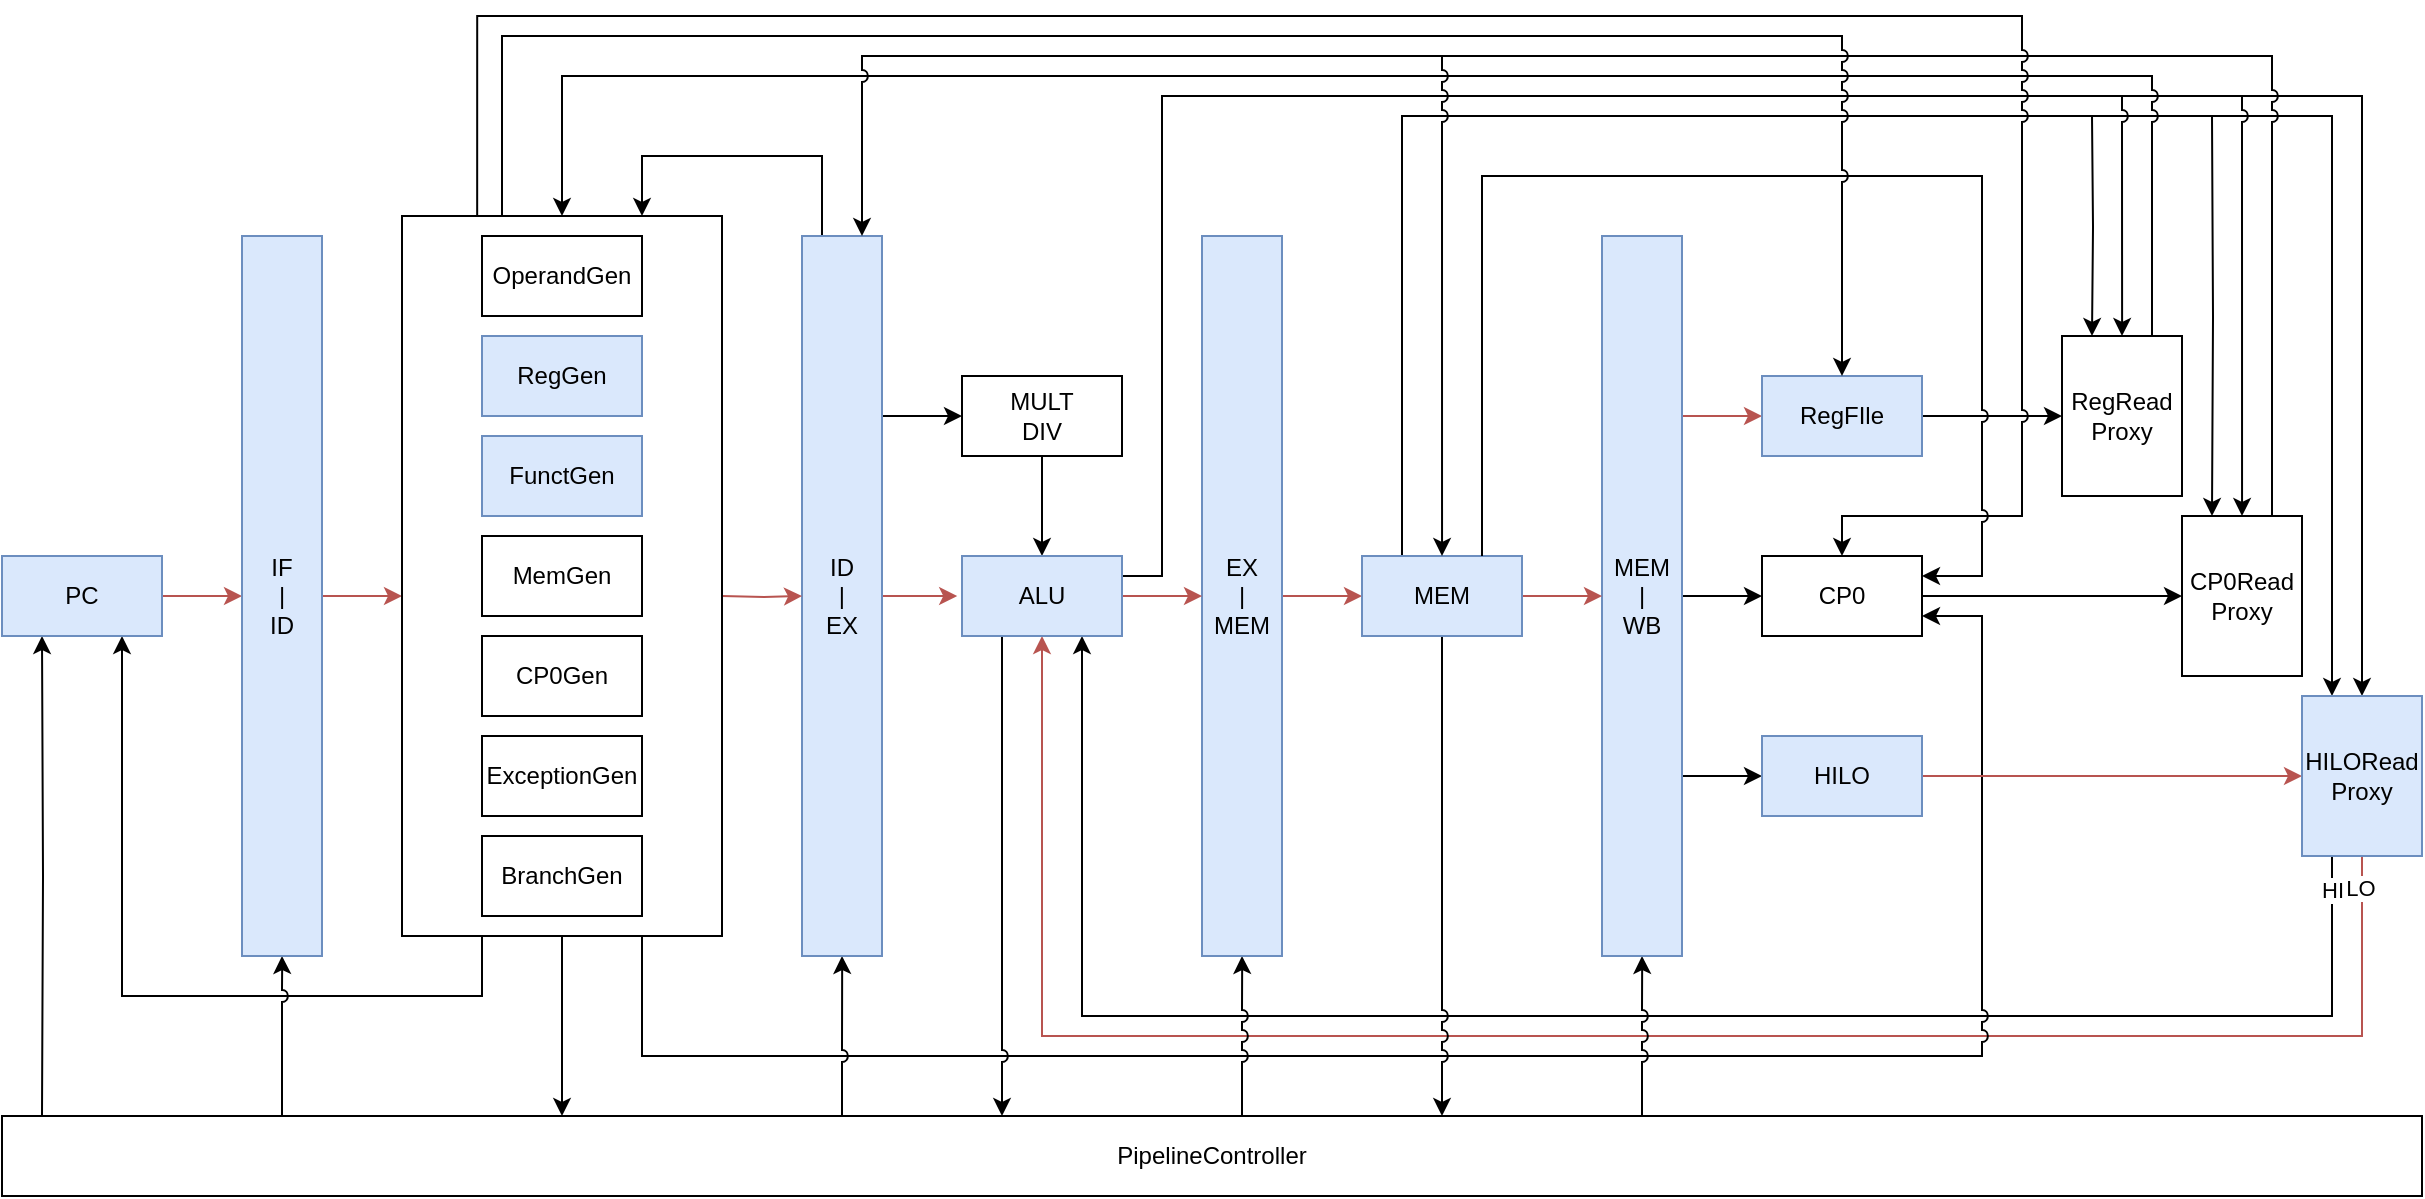 <mxfile version="14.4.3" type="github">
  <diagram id="Vwi1EXBxK2TPIhp4Lb0i" name="Page-1">
    <mxGraphModel dx="884" dy="743" grid="1" gridSize="10" guides="1" tooltips="1" connect="1" arrows="1" fold="1" page="1" pageScale="1" pageWidth="1654" pageHeight="1169" math="0" shadow="0">
      <root>
        <mxCell id="0" />
        <mxCell id="1" parent="0" />
        <mxCell id="HVfmL7xIHRFD1uk5rT4z-1" value="" style="endArrow=none;html=1;" edge="1" parent="1">
          <mxGeometry width="50" height="50" relative="1" as="geometry">
            <mxPoint x="1350" y="220" as="sourcePoint" />
            <mxPoint x="1410" y="220" as="targetPoint" />
          </mxGeometry>
        </mxCell>
        <mxCell id="HVfmL7xIHRFD1uk5rT4z-2" value="" style="endArrow=none;html=1;" edge="1" parent="1">
          <mxGeometry width="50" height="50" relative="1" as="geometry">
            <mxPoint x="1335" y="230" as="sourcePoint" />
            <mxPoint x="1395" y="230" as="targetPoint" />
          </mxGeometry>
        </mxCell>
        <mxCell id="HVfmL7xIHRFD1uk5rT4z-3" value="" style="endArrow=none;html=1;exitX=1;exitY=0.25;exitDx=0;exitDy=0;jumpStyle=arc;rounded=0;" edge="1" parent="1" source="HVfmL7xIHRFD1uk5rT4z-39">
          <mxGeometry width="50" height="50" relative="1" as="geometry">
            <mxPoint x="850" y="330" as="sourcePoint" />
            <mxPoint x="1351.333" y="220" as="targetPoint" />
            <Array as="points">
              <mxPoint x="870" y="460" />
              <mxPoint x="870" y="220" />
            </Array>
          </mxGeometry>
        </mxCell>
        <mxCell id="HVfmL7xIHRFD1uk5rT4z-4" value="" style="endArrow=none;html=1;exitX=0.25;exitY=0;exitDx=0;exitDy=0;rounded=0;" edge="1" parent="1" source="HVfmL7xIHRFD1uk5rT4z-42">
          <mxGeometry width="50" height="50" relative="1" as="geometry">
            <mxPoint x="985" y="450" as="sourcePoint" />
            <mxPoint x="1335" y="230" as="targetPoint" />
            <Array as="points">
              <mxPoint x="990" y="230" />
            </Array>
          </mxGeometry>
        </mxCell>
        <mxCell id="HVfmL7xIHRFD1uk5rT4z-5" style="edgeStyle=orthogonalEdgeStyle;rounded=0;orthogonalLoop=1;jettySize=auto;html=1;exitX=0.5;exitY=1;exitDx=0;exitDy=0;entryX=0.5;entryY=1;entryDx=0;entryDy=0;fillColor=#f8cecc;strokeColor=#b85450;" edge="1" parent="1" source="HVfmL7xIHRFD1uk5rT4z-53" target="HVfmL7xIHRFD1uk5rT4z-39">
          <mxGeometry relative="1" as="geometry">
            <Array as="points">
              <mxPoint x="1470" y="690" />
              <mxPoint x="810" y="690" />
            </Array>
          </mxGeometry>
        </mxCell>
        <mxCell id="HVfmL7xIHRFD1uk5rT4z-6" value="LO" style="edgeLabel;html=1;align=center;verticalAlign=middle;resizable=0;points=[];" vertex="1" connectable="0" parent="HVfmL7xIHRFD1uk5rT4z-5">
          <mxGeometry x="-0.967" y="-1" relative="1" as="geometry">
            <mxPoint as="offset" />
          </mxGeometry>
        </mxCell>
        <mxCell id="HVfmL7xIHRFD1uk5rT4z-7" style="edgeStyle=orthogonalEdgeStyle;rounded=0;orthogonalLoop=1;jettySize=auto;html=1;exitX=0.25;exitY=1;exitDx=0;exitDy=0;entryX=0.75;entryY=1;entryDx=0;entryDy=0;" edge="1" parent="1" source="HVfmL7xIHRFD1uk5rT4z-53" target="HVfmL7xIHRFD1uk5rT4z-39">
          <mxGeometry relative="1" as="geometry">
            <Array as="points">
              <mxPoint x="1455" y="680" />
              <mxPoint x="830" y="680" />
            </Array>
          </mxGeometry>
        </mxCell>
        <mxCell id="HVfmL7xIHRFD1uk5rT4z-8" value="HI" style="edgeLabel;html=1;align=center;verticalAlign=middle;resizable=0;points=[];" vertex="1" connectable="0" parent="HVfmL7xIHRFD1uk5rT4z-7">
          <mxGeometry x="-0.962" relative="1" as="geometry">
            <mxPoint as="offset" />
          </mxGeometry>
        </mxCell>
        <mxCell id="HVfmL7xIHRFD1uk5rT4z-9" style="edgeStyle=orthogonalEdgeStyle;rounded=0;orthogonalLoop=1;jettySize=auto;html=1;entryX=0.75;entryY=1;entryDx=0;entryDy=0;" edge="1" parent="1" source="HVfmL7xIHRFD1uk5rT4z-59" target="HVfmL7xIHRFD1uk5rT4z-16">
          <mxGeometry relative="1" as="geometry">
            <Array as="points">
              <mxPoint x="530" y="670" />
              <mxPoint x="350" y="670" />
            </Array>
            <mxPoint x="510" y="660" as="sourcePoint" />
          </mxGeometry>
        </mxCell>
        <mxCell id="HVfmL7xIHRFD1uk5rT4z-10" style="edgeStyle=orthogonalEdgeStyle;rounded=0;orthogonalLoop=1;jettySize=auto;html=1;entryX=1;entryY=0.75;entryDx=0;entryDy=0;jumpStyle=arc;" edge="1" parent="1" source="HVfmL7xIHRFD1uk5rT4z-59" target="HVfmL7xIHRFD1uk5rT4z-46">
          <mxGeometry relative="1" as="geometry">
            <Array as="points">
              <mxPoint x="610" y="700" />
              <mxPoint x="1280" y="700" />
              <mxPoint x="1280" y="480" />
            </Array>
            <mxPoint x="630" y="680" as="sourcePoint" />
          </mxGeometry>
        </mxCell>
        <mxCell id="HVfmL7xIHRFD1uk5rT4z-11" style="edgeStyle=orthogonalEdgeStyle;rounded=0;orthogonalLoop=1;jettySize=auto;html=1;jumpStyle=arc;" edge="1" parent="1" target="HVfmL7xIHRFD1uk5rT4z-53">
          <mxGeometry relative="1" as="geometry">
            <Array as="points">
              <mxPoint x="1470" y="220" />
            </Array>
            <mxPoint x="1410" y="220" as="sourcePoint" />
          </mxGeometry>
        </mxCell>
        <mxCell id="HVfmL7xIHRFD1uk5rT4z-12" style="edgeStyle=orthogonalEdgeStyle;rounded=0;orthogonalLoop=1;jettySize=auto;html=1;entryX=0.25;entryY=0;entryDx=0;entryDy=0;endFill=1;snapToPoint=0;" edge="1" parent="1" target="HVfmL7xIHRFD1uk5rT4z-53">
          <mxGeometry relative="1" as="geometry">
            <Array as="points">
              <mxPoint x="1455" y="230" />
            </Array>
            <mxPoint x="1395" y="230" as="sourcePoint" />
          </mxGeometry>
        </mxCell>
        <mxCell id="HVfmL7xIHRFD1uk5rT4z-13" value="PipelineController" style="rounded=0;whiteSpace=wrap;html=1;direction=south;" vertex="1" parent="1">
          <mxGeometry x="290" y="730" width="1210" height="40" as="geometry" />
        </mxCell>
        <mxCell id="HVfmL7xIHRFD1uk5rT4z-14" style="edgeStyle=orthogonalEdgeStyle;rounded=0;orthogonalLoop=1;jettySize=auto;html=1;exitX=1;exitY=0.5;exitDx=0;exitDy=0;fillColor=#f8cecc;strokeColor=#b85450;" edge="1" parent="1" source="HVfmL7xIHRFD1uk5rT4z-16" target="HVfmL7xIHRFD1uk5rT4z-19">
          <mxGeometry relative="1" as="geometry" />
        </mxCell>
        <mxCell id="HVfmL7xIHRFD1uk5rT4z-15" style="edgeStyle=orthogonalEdgeStyle;rounded=0;orthogonalLoop=1;jettySize=auto;html=1;entryX=0.25;entryY=1;entryDx=0;entryDy=0;" edge="1" parent="1" target="HVfmL7xIHRFD1uk5rT4z-16">
          <mxGeometry relative="1" as="geometry">
            <mxPoint x="310" y="730" as="sourcePoint" />
          </mxGeometry>
        </mxCell>
        <mxCell id="HVfmL7xIHRFD1uk5rT4z-16" value="PC" style="rounded=0;whiteSpace=wrap;html=1;fillColor=#dae8fc;strokeColor=#6c8ebf;" vertex="1" parent="1">
          <mxGeometry x="290" y="450" width="80" height="40" as="geometry" />
        </mxCell>
        <mxCell id="HVfmL7xIHRFD1uk5rT4z-17" style="edgeStyle=orthogonalEdgeStyle;rounded=0;orthogonalLoop=1;jettySize=auto;html=1;exitX=1;exitY=0.5;exitDx=0;exitDy=0;entryX=0;entryY=0.5;entryDx=0;entryDy=0;fillColor=#f8cecc;strokeColor=#b85450;" edge="1" parent="1" source="HVfmL7xIHRFD1uk5rT4z-19">
          <mxGeometry relative="1" as="geometry">
            <mxPoint x="490" y="470" as="targetPoint" />
          </mxGeometry>
        </mxCell>
        <mxCell id="HVfmL7xIHRFD1uk5rT4z-18" style="edgeStyle=orthogonalEdgeStyle;rounded=0;orthogonalLoop=1;jettySize=auto;html=1;entryX=0.5;entryY=1;entryDx=0;entryDy=0;jumpStyle=arc;" edge="1" parent="1" target="HVfmL7xIHRFD1uk5rT4z-19">
          <mxGeometry relative="1" as="geometry">
            <mxPoint x="430" y="730" as="sourcePoint" />
          </mxGeometry>
        </mxCell>
        <mxCell id="HVfmL7xIHRFD1uk5rT4z-19" value="IF&lt;br&gt;|&lt;br&gt;ID" style="rounded=0;whiteSpace=wrap;html=1;fillColor=#dae8fc;strokeColor=#6c8ebf;" vertex="1" parent="1">
          <mxGeometry x="410" y="290" width="40" height="360" as="geometry" />
        </mxCell>
        <mxCell id="HVfmL7xIHRFD1uk5rT4z-20" style="edgeStyle=orthogonalEdgeStyle;rounded=0;orthogonalLoop=1;jettySize=auto;html=1;exitX=1;exitY=0.25;exitDx=0;exitDy=0;entryX=0;entryY=0.5;entryDx=0;entryDy=0;" edge="1" parent="1" source="HVfmL7xIHRFD1uk5rT4z-24" target="HVfmL7xIHRFD1uk5rT4z-36">
          <mxGeometry relative="1" as="geometry" />
        </mxCell>
        <mxCell id="HVfmL7xIHRFD1uk5rT4z-21" style="edgeStyle=orthogonalEdgeStyle;rounded=0;orthogonalLoop=1;jettySize=auto;html=1;exitX=1;exitY=0.5;exitDx=0;exitDy=0;entryX=-0.03;entryY=0.482;entryDx=0;entryDy=0;entryPerimeter=0;fillColor=#f8cecc;strokeColor=#b85450;" edge="1" parent="1" source="HVfmL7xIHRFD1uk5rT4z-24" target="HVfmL7xIHRFD1uk5rT4z-39">
          <mxGeometry relative="1" as="geometry" />
        </mxCell>
        <mxCell id="HVfmL7xIHRFD1uk5rT4z-22" style="edgeStyle=orthogonalEdgeStyle;rounded=0;orthogonalLoop=1;jettySize=auto;html=1;entryX=0.5;entryY=1;entryDx=0;entryDy=0;jumpStyle=arc;" edge="1" parent="1" target="HVfmL7xIHRFD1uk5rT4z-24">
          <mxGeometry relative="1" as="geometry">
            <mxPoint x="710" y="730" as="sourcePoint" />
          </mxGeometry>
        </mxCell>
        <mxCell id="HVfmL7xIHRFD1uk5rT4z-23" style="edgeStyle=orthogonalEdgeStyle;rounded=0;orthogonalLoop=1;jettySize=auto;html=1;exitX=0.25;exitY=0;exitDx=0;exitDy=0;entryX=0.75;entryY=0;entryDx=0;entryDy=0;" edge="1" parent="1" source="HVfmL7xIHRFD1uk5rT4z-24" target="HVfmL7xIHRFD1uk5rT4z-59">
          <mxGeometry relative="1" as="geometry">
            <Array as="points">
              <mxPoint x="700" y="250" />
              <mxPoint x="610" y="250" />
            </Array>
            <mxPoint x="630" y="250" as="targetPoint" />
          </mxGeometry>
        </mxCell>
        <mxCell id="HVfmL7xIHRFD1uk5rT4z-24" value="ID&lt;br&gt;|&lt;br&gt;EX" style="rounded=0;whiteSpace=wrap;html=1;fillColor=#dae8fc;strokeColor=#6c8ebf;" vertex="1" parent="1">
          <mxGeometry x="690" y="290" width="40" height="360" as="geometry" />
        </mxCell>
        <mxCell id="HVfmL7xIHRFD1uk5rT4z-25" style="edgeStyle=orthogonalEdgeStyle;rounded=0;orthogonalLoop=1;jettySize=auto;html=1;exitX=1;exitY=0.5;exitDx=0;exitDy=0;entryX=0;entryY=0.5;entryDx=0;entryDy=0;fillColor=#f8cecc;strokeColor=#b85450;" edge="1" parent="1" source="HVfmL7xIHRFD1uk5rT4z-27" target="HVfmL7xIHRFD1uk5rT4z-42">
          <mxGeometry relative="1" as="geometry" />
        </mxCell>
        <mxCell id="HVfmL7xIHRFD1uk5rT4z-26" style="edgeStyle=orthogonalEdgeStyle;rounded=0;orthogonalLoop=1;jettySize=auto;html=1;entryX=0.5;entryY=1;entryDx=0;entryDy=0;jumpStyle=arc;" edge="1" parent="1" target="HVfmL7xIHRFD1uk5rT4z-27">
          <mxGeometry relative="1" as="geometry">
            <mxPoint x="910" y="730" as="sourcePoint" />
          </mxGeometry>
        </mxCell>
        <mxCell id="HVfmL7xIHRFD1uk5rT4z-27" value="EX&lt;br&gt;|&lt;br&gt;MEM" style="rounded=0;whiteSpace=wrap;html=1;fillColor=#dae8fc;strokeColor=#6c8ebf;" vertex="1" parent="1">
          <mxGeometry x="890" y="290" width="40" height="360" as="geometry" />
        </mxCell>
        <mxCell id="HVfmL7xIHRFD1uk5rT4z-28" style="edgeStyle=orthogonalEdgeStyle;rounded=0;orthogonalLoop=1;jettySize=auto;html=1;exitX=1;exitY=0.5;exitDx=0;exitDy=0;entryX=0;entryY=0.5;entryDx=0;entryDy=0;" edge="1" parent="1" source="HVfmL7xIHRFD1uk5rT4z-32" target="HVfmL7xIHRFD1uk5rT4z-46">
          <mxGeometry relative="1" as="geometry" />
        </mxCell>
        <mxCell id="HVfmL7xIHRFD1uk5rT4z-29" style="edgeStyle=orthogonalEdgeStyle;rounded=0;orthogonalLoop=1;jettySize=auto;html=1;exitX=1;exitY=0.25;exitDx=0;exitDy=0;entryX=0;entryY=0.5;entryDx=0;entryDy=0;fillColor=#f8cecc;strokeColor=#b85450;" edge="1" parent="1" source="HVfmL7xIHRFD1uk5rT4z-32" target="HVfmL7xIHRFD1uk5rT4z-44">
          <mxGeometry relative="1" as="geometry" />
        </mxCell>
        <mxCell id="HVfmL7xIHRFD1uk5rT4z-30" style="edgeStyle=orthogonalEdgeStyle;rounded=0;orthogonalLoop=1;jettySize=auto;html=1;exitX=1;exitY=0.75;exitDx=0;exitDy=0;entryX=0;entryY=0.5;entryDx=0;entryDy=0;" edge="1" parent="1" source="HVfmL7xIHRFD1uk5rT4z-32" target="HVfmL7xIHRFD1uk5rT4z-48">
          <mxGeometry relative="1" as="geometry" />
        </mxCell>
        <mxCell id="HVfmL7xIHRFD1uk5rT4z-31" style="edgeStyle=orthogonalEdgeStyle;rounded=0;orthogonalLoop=1;jettySize=auto;html=1;entryX=0.5;entryY=1;entryDx=0;entryDy=0;jumpStyle=arc;" edge="1" parent="1" target="HVfmL7xIHRFD1uk5rT4z-32">
          <mxGeometry relative="1" as="geometry">
            <mxPoint x="1110" y="730" as="sourcePoint" />
          </mxGeometry>
        </mxCell>
        <mxCell id="HVfmL7xIHRFD1uk5rT4z-32" value="MEM&lt;br&gt;|&lt;br&gt;WB" style="rounded=0;whiteSpace=wrap;html=1;fillColor=#dae8fc;strokeColor=#6c8ebf;" vertex="1" parent="1">
          <mxGeometry x="1090" y="290" width="40" height="360" as="geometry" />
        </mxCell>
        <mxCell id="HVfmL7xIHRFD1uk5rT4z-33" style="edgeStyle=orthogonalEdgeStyle;rounded=0;orthogonalLoop=1;jettySize=auto;html=1;exitX=1;exitY=0.5;exitDx=0;exitDy=0;entryX=0;entryY=0.5;entryDx=0;entryDy=0;fillColor=#f8cecc;strokeColor=#b85450;" edge="1" parent="1" target="HVfmL7xIHRFD1uk5rT4z-24">
          <mxGeometry relative="1" as="geometry">
            <mxPoint x="650" y="470" as="sourcePoint" />
          </mxGeometry>
        </mxCell>
        <mxCell id="HVfmL7xIHRFD1uk5rT4z-34" style="edgeStyle=orthogonalEdgeStyle;rounded=0;orthogonalLoop=1;jettySize=auto;html=1;exitX=0.5;exitY=1;exitDx=0;exitDy=0;" edge="1" parent="1" source="HVfmL7xIHRFD1uk5rT4z-59">
          <mxGeometry relative="1" as="geometry">
            <mxPoint x="610" y="670" as="sourcePoint" />
            <mxPoint x="570" y="730" as="targetPoint" />
            <Array as="points">
              <mxPoint x="570" y="730" />
            </Array>
          </mxGeometry>
        </mxCell>
        <mxCell id="HVfmL7xIHRFD1uk5rT4z-35" style="edgeStyle=orthogonalEdgeStyle;rounded=0;orthogonalLoop=1;jettySize=auto;html=1;exitX=0.5;exitY=1;exitDx=0;exitDy=0;entryX=0.5;entryY=0;entryDx=0;entryDy=0;" edge="1" parent="1" source="HVfmL7xIHRFD1uk5rT4z-36" target="HVfmL7xIHRFD1uk5rT4z-39">
          <mxGeometry relative="1" as="geometry" />
        </mxCell>
        <mxCell id="HVfmL7xIHRFD1uk5rT4z-36" value="MULT&lt;br&gt;DIV" style="rounded=0;whiteSpace=wrap;html=1;" vertex="1" parent="1">
          <mxGeometry x="770" y="360" width="80" height="40" as="geometry" />
        </mxCell>
        <mxCell id="HVfmL7xIHRFD1uk5rT4z-37" style="edgeStyle=orthogonalEdgeStyle;rounded=0;orthogonalLoop=1;jettySize=auto;html=1;exitX=1;exitY=0.5;exitDx=0;exitDy=0;entryX=0;entryY=0.5;entryDx=0;entryDy=0;fillColor=#f8cecc;strokeColor=#b85450;" edge="1" parent="1" source="HVfmL7xIHRFD1uk5rT4z-39" target="HVfmL7xIHRFD1uk5rT4z-27">
          <mxGeometry relative="1" as="geometry" />
        </mxCell>
        <mxCell id="HVfmL7xIHRFD1uk5rT4z-38" style="edgeStyle=orthogonalEdgeStyle;rounded=0;orthogonalLoop=1;jettySize=auto;html=1;exitX=0.25;exitY=1;exitDx=0;exitDy=0;jumpStyle=arc;" edge="1" parent="1" source="HVfmL7xIHRFD1uk5rT4z-39">
          <mxGeometry relative="1" as="geometry">
            <mxPoint x="790" y="730" as="targetPoint" />
          </mxGeometry>
        </mxCell>
        <mxCell id="HVfmL7xIHRFD1uk5rT4z-39" value="ALU" style="rounded=0;whiteSpace=wrap;html=1;fillColor=#dae8fc;strokeColor=#6c8ebf;" vertex="1" parent="1">
          <mxGeometry x="770" y="450" width="80" height="40" as="geometry" />
        </mxCell>
        <mxCell id="HVfmL7xIHRFD1uk5rT4z-40" style="edgeStyle=orthogonalEdgeStyle;rounded=0;orthogonalLoop=1;jettySize=auto;html=1;exitX=1;exitY=0.5;exitDx=0;exitDy=0;entryX=0;entryY=0.5;entryDx=0;entryDy=0;fillColor=#f8cecc;strokeColor=#b85450;" edge="1" parent="1" source="HVfmL7xIHRFD1uk5rT4z-42" target="HVfmL7xIHRFD1uk5rT4z-32">
          <mxGeometry relative="1" as="geometry" />
        </mxCell>
        <mxCell id="HVfmL7xIHRFD1uk5rT4z-41" style="edgeStyle=orthogonalEdgeStyle;rounded=0;orthogonalLoop=1;jettySize=auto;html=1;exitX=0.5;exitY=1;exitDx=0;exitDy=0;jumpStyle=arc;" edge="1" parent="1" source="HVfmL7xIHRFD1uk5rT4z-42">
          <mxGeometry relative="1" as="geometry">
            <mxPoint x="1010" y="730" as="targetPoint" />
          </mxGeometry>
        </mxCell>
        <mxCell id="HVfmL7xIHRFD1uk5rT4z-42" value="MEM" style="rounded=0;whiteSpace=wrap;html=1;fillColor=#dae8fc;strokeColor=#6c8ebf;" vertex="1" parent="1">
          <mxGeometry x="970" y="450" width="80" height="40" as="geometry" />
        </mxCell>
        <mxCell id="HVfmL7xIHRFD1uk5rT4z-43" style="edgeStyle=orthogonalEdgeStyle;rounded=0;orthogonalLoop=1;jettySize=auto;html=1;exitX=1;exitY=0.5;exitDx=0;exitDy=0;entryX=0;entryY=0.5;entryDx=0;entryDy=0;" edge="1" parent="1" source="HVfmL7xIHRFD1uk5rT4z-44" target="HVfmL7xIHRFD1uk5rT4z-50">
          <mxGeometry relative="1" as="geometry" />
        </mxCell>
        <mxCell id="HVfmL7xIHRFD1uk5rT4z-44" value="RegFIle" style="rounded=0;whiteSpace=wrap;html=1;fillColor=#dae8fc;strokeColor=#6c8ebf;" vertex="1" parent="1">
          <mxGeometry x="1170" y="360" width="80" height="40" as="geometry" />
        </mxCell>
        <mxCell id="HVfmL7xIHRFD1uk5rT4z-45" style="edgeStyle=orthogonalEdgeStyle;rounded=0;orthogonalLoop=1;jettySize=auto;html=1;exitX=1;exitY=0.5;exitDx=0;exitDy=0;entryX=0;entryY=0.5;entryDx=0;entryDy=0;" edge="1" parent="1" source="HVfmL7xIHRFD1uk5rT4z-46" target="HVfmL7xIHRFD1uk5rT4z-52">
          <mxGeometry relative="1" as="geometry" />
        </mxCell>
        <mxCell id="HVfmL7xIHRFD1uk5rT4z-46" value="CP0" style="rounded=0;whiteSpace=wrap;html=1;" vertex="1" parent="1">
          <mxGeometry x="1170" y="450" width="80" height="40" as="geometry" />
        </mxCell>
        <mxCell id="HVfmL7xIHRFD1uk5rT4z-47" style="edgeStyle=orthogonalEdgeStyle;rounded=0;orthogonalLoop=1;jettySize=auto;html=1;exitX=1;exitY=0.5;exitDx=0;exitDy=0;entryX=0;entryY=0.5;entryDx=0;entryDy=0;fillColor=#f8cecc;strokeColor=#b85450;" edge="1" parent="1" source="HVfmL7xIHRFD1uk5rT4z-48" target="HVfmL7xIHRFD1uk5rT4z-53">
          <mxGeometry relative="1" as="geometry" />
        </mxCell>
        <mxCell id="HVfmL7xIHRFD1uk5rT4z-48" value="HILO" style="rounded=0;whiteSpace=wrap;html=1;fillColor=#dae8fc;strokeColor=#6c8ebf;" vertex="1" parent="1">
          <mxGeometry x="1170" y="540" width="80" height="40" as="geometry" />
        </mxCell>
        <mxCell id="HVfmL7xIHRFD1uk5rT4z-49" style="edgeStyle=orthogonalEdgeStyle;rounded=0;orthogonalLoop=1;jettySize=auto;html=1;exitX=0.25;exitY=0;exitDx=0;exitDy=0;entryX=0.25;entryY=0;entryDx=0;entryDy=0;" edge="1" parent="1" target="HVfmL7xIHRFD1uk5rT4z-50">
          <mxGeometry relative="1" as="geometry">
            <mxPoint x="1335" y="230" as="sourcePoint" />
          </mxGeometry>
        </mxCell>
        <mxCell id="HVfmL7xIHRFD1uk5rT4z-50" value="RegRead&lt;br&gt;Proxy" style="rounded=0;whiteSpace=wrap;html=1;" vertex="1" parent="1">
          <mxGeometry x="1320" y="340" width="60" height="80" as="geometry" />
        </mxCell>
        <mxCell id="HVfmL7xIHRFD1uk5rT4z-51" style="edgeStyle=orthogonalEdgeStyle;rounded=0;orthogonalLoop=1;jettySize=auto;html=1;exitX=0.25;exitY=0;exitDx=0;exitDy=0;entryX=0.25;entryY=0;entryDx=0;entryDy=0;" edge="1" parent="1" target="HVfmL7xIHRFD1uk5rT4z-52">
          <mxGeometry relative="1" as="geometry">
            <mxPoint x="1395" y="230" as="sourcePoint" />
          </mxGeometry>
        </mxCell>
        <mxCell id="HVfmL7xIHRFD1uk5rT4z-52" value="CP0Read&lt;br&gt;Proxy" style="rounded=0;whiteSpace=wrap;html=1;" vertex="1" parent="1">
          <mxGeometry x="1380" y="430" width="60" height="80" as="geometry" />
        </mxCell>
        <mxCell id="HVfmL7xIHRFD1uk5rT4z-53" value="HILORead&lt;br&gt;Proxy" style="rounded=0;whiteSpace=wrap;html=1;fillColor=#dae8fc;strokeColor=#6c8ebf;" vertex="1" parent="1">
          <mxGeometry x="1440" y="520" width="60" height="80" as="geometry" />
        </mxCell>
        <mxCell id="HVfmL7xIHRFD1uk5rT4z-54" style="edgeStyle=orthogonalEdgeStyle;rounded=0;orthogonalLoop=1;jettySize=auto;html=1;exitX=0.5;exitY=0;exitDx=0;exitDy=0;entryX=0.5;entryY=0;entryDx=0;entryDy=0;jumpStyle=arc;" edge="1" parent="1" target="HVfmL7xIHRFD1uk5rT4z-50">
          <mxGeometry relative="1" as="geometry">
            <mxPoint x="1350" y="220" as="sourcePoint" />
          </mxGeometry>
        </mxCell>
        <mxCell id="HVfmL7xIHRFD1uk5rT4z-55" style="edgeStyle=orthogonalEdgeStyle;rounded=0;orthogonalLoop=1;jettySize=auto;html=1;exitX=0.5;exitY=0;exitDx=0;exitDy=0;entryX=0.5;entryY=0;entryDx=0;entryDy=0;jumpStyle=arc;" edge="1" parent="1" target="HVfmL7xIHRFD1uk5rT4z-52">
          <mxGeometry relative="1" as="geometry">
            <mxPoint x="1410" y="220" as="sourcePoint" />
          </mxGeometry>
        </mxCell>
        <mxCell id="HVfmL7xIHRFD1uk5rT4z-56" style="edgeStyle=orthogonalEdgeStyle;rounded=0;orthogonalLoop=1;jettySize=auto;html=1;exitX=0.75;exitY=0;exitDx=0;exitDy=0;jumpStyle=arc;entryX=0.5;entryY=0;entryDx=0;entryDy=0;" edge="1" parent="1" source="HVfmL7xIHRFD1uk5rT4z-50" target="HVfmL7xIHRFD1uk5rT4z-59">
          <mxGeometry relative="1" as="geometry">
            <Array as="points">
              <mxPoint x="1365" y="210" />
              <mxPoint x="570" y="210" />
            </Array>
            <mxPoint x="610" y="210" as="targetPoint" />
          </mxGeometry>
        </mxCell>
        <mxCell id="HVfmL7xIHRFD1uk5rT4z-57" style="edgeStyle=orthogonalEdgeStyle;rounded=0;orthogonalLoop=1;jettySize=auto;html=1;entryX=0.75;entryY=0;entryDx=0;entryDy=0;jumpStyle=arc;" edge="1" parent="1" target="HVfmL7xIHRFD1uk5rT4z-24">
          <mxGeometry relative="1" as="geometry">
            <Array as="points">
              <mxPoint x="720" y="200" />
            </Array>
            <mxPoint x="1010" y="200" as="sourcePoint" />
          </mxGeometry>
        </mxCell>
        <mxCell id="HVfmL7xIHRFD1uk5rT4z-58" style="edgeStyle=orthogonalEdgeStyle;rounded=0;orthogonalLoop=1;jettySize=auto;html=1;entryX=0.5;entryY=0;entryDx=0;entryDy=0;jumpStyle=arc;" edge="1" parent="1" target="HVfmL7xIHRFD1uk5rT4z-42">
          <mxGeometry relative="1" as="geometry">
            <mxPoint x="1010" y="200" as="sourcePoint" />
          </mxGeometry>
        </mxCell>
        <mxCell id="HVfmL7xIHRFD1uk5rT4z-59" value="&lt;blockquote style=&quot;margin: 0 0 0 40px ; border: none ; padding: 0px&quot;&gt;&lt;/blockquote&gt;" style="rounded=0;whiteSpace=wrap;html=1;align=left;" vertex="1" parent="1">
          <mxGeometry x="490" y="280" width="160" height="360" as="geometry" />
        </mxCell>
        <mxCell id="HVfmL7xIHRFD1uk5rT4z-60" value="OperandGen" style="rounded=0;whiteSpace=wrap;html=1;" vertex="1" parent="1">
          <mxGeometry x="530" y="290" width="80" height="40" as="geometry" />
        </mxCell>
        <mxCell id="HVfmL7xIHRFD1uk5rT4z-61" value="CP0Gen" style="rounded=0;whiteSpace=wrap;html=1;" vertex="1" parent="1">
          <mxGeometry x="530" y="490" width="80" height="40" as="geometry" />
        </mxCell>
        <mxCell id="HVfmL7xIHRFD1uk5rT4z-62" value="ExceptionGen" style="rounded=0;whiteSpace=wrap;html=1;" vertex="1" parent="1">
          <mxGeometry x="530" y="540" width="80" height="40" as="geometry" />
        </mxCell>
        <mxCell id="HVfmL7xIHRFD1uk5rT4z-63" value="FunctGen" style="rounded=0;whiteSpace=wrap;html=1;fillColor=#dae8fc;strokeColor=#6c8ebf;" vertex="1" parent="1">
          <mxGeometry x="530" y="390" width="80" height="40" as="geometry" />
        </mxCell>
        <mxCell id="HVfmL7xIHRFD1uk5rT4z-64" value="MemGen" style="rounded=0;whiteSpace=wrap;html=1;" vertex="1" parent="1">
          <mxGeometry x="530" y="440" width="80" height="40" as="geometry" />
        </mxCell>
        <mxCell id="HVfmL7xIHRFD1uk5rT4z-65" value="BranchGen" style="rounded=0;whiteSpace=wrap;html=1;" vertex="1" parent="1">
          <mxGeometry x="530" y="590" width="80" height="40" as="geometry" />
        </mxCell>
        <mxCell id="HVfmL7xIHRFD1uk5rT4z-66" value="RegGen" style="rounded=0;whiteSpace=wrap;html=1;fillColor=#dae8fc;strokeColor=#6c8ebf;" vertex="1" parent="1">
          <mxGeometry x="530" y="340" width="80" height="40" as="geometry" />
        </mxCell>
        <mxCell id="HVfmL7xIHRFD1uk5rT4z-67" style="edgeStyle=orthogonalEdgeStyle;rounded=0;orthogonalLoop=1;jettySize=auto;html=1;exitX=0.5;exitY=1;exitDx=0;exitDy=0;" edge="1" parent="1" source="HVfmL7xIHRFD1uk5rT4z-59" target="HVfmL7xIHRFD1uk5rT4z-59">
          <mxGeometry x="490" y="280" as="geometry" />
        </mxCell>
        <mxCell id="HVfmL7xIHRFD1uk5rT4z-68" value="" style="endArrow=none;html=1;entryX=0.75;entryY=0;entryDx=0;entryDy=0;rounded=0;jumpStyle=arc;" edge="1" parent="1" target="HVfmL7xIHRFD1uk5rT4z-52">
          <mxGeometry width="50" height="50" relative="1" as="geometry">
            <mxPoint x="1010" y="200" as="sourcePoint" />
            <mxPoint x="1230" y="420" as="targetPoint" />
            <Array as="points">
              <mxPoint x="1425" y="200" />
            </Array>
          </mxGeometry>
        </mxCell>
        <mxCell id="HVfmL7xIHRFD1uk5rT4z-69" style="edgeStyle=orthogonalEdgeStyle;rounded=0;jumpStyle=arc;orthogonalLoop=1;jettySize=auto;html=1;exitX=0.5;exitY=0;exitDx=0;exitDy=0;endFill=1;entryX=0.5;entryY=0;entryDx=0;entryDy=0;" edge="1" parent="1" target="HVfmL7xIHRFD1uk5rT4z-46">
          <mxGeometry relative="1" as="geometry">
            <mxPoint x="527.585" y="280" as="sourcePoint" />
            <Array as="points">
              <mxPoint x="528" y="180" />
              <mxPoint x="1300" y="180" />
              <mxPoint x="1300" y="430" />
              <mxPoint x="1210" y="430" />
            </Array>
          </mxGeometry>
        </mxCell>
        <mxCell id="HVfmL7xIHRFD1uk5rT4z-70" style="edgeStyle=orthogonalEdgeStyle;rounded=0;orthogonalLoop=1;jettySize=auto;html=1;exitX=0.75;exitY=0;exitDx=0;exitDy=0;entryX=1;entryY=0.25;entryDx=0;entryDy=0;jumpStyle=arc;" edge="1" parent="1" source="HVfmL7xIHRFD1uk5rT4z-42" target="HVfmL7xIHRFD1uk5rT4z-46">
          <mxGeometry relative="1" as="geometry">
            <Array as="points">
              <mxPoint x="1030" y="260" />
              <mxPoint x="1280" y="260" />
              <mxPoint x="1280" y="460" />
            </Array>
          </mxGeometry>
        </mxCell>
        <mxCell id="HVfmL7xIHRFD1uk5rT4z-71" style="edgeStyle=orthogonalEdgeStyle;rounded=0;jumpStyle=arc;orthogonalLoop=1;jettySize=auto;html=1;entryX=0.5;entryY=0;entryDx=0;entryDy=0;endFill=1;" edge="1" parent="1" target="HVfmL7xIHRFD1uk5rT4z-44">
          <mxGeometry relative="1" as="geometry">
            <mxPoint x="540" y="280" as="sourcePoint" />
            <Array as="points">
              <mxPoint x="540" y="280" />
              <mxPoint x="540" y="190" />
              <mxPoint x="1210" y="190" />
            </Array>
          </mxGeometry>
        </mxCell>
      </root>
    </mxGraphModel>
  </diagram>
</mxfile>
